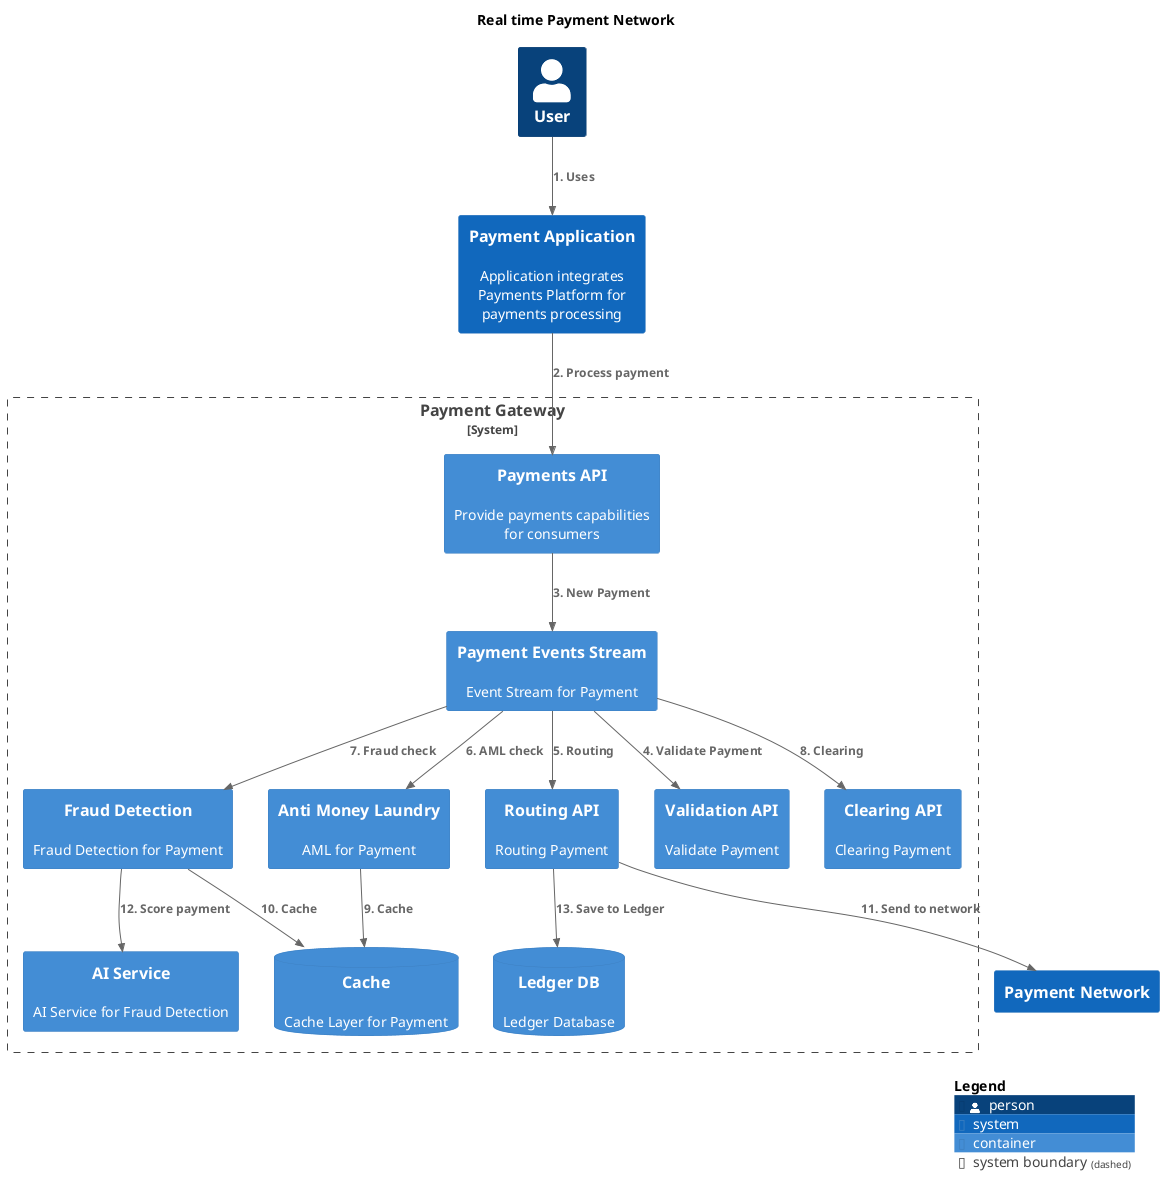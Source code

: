 @startuml
set separator none
title Real time Payment Network

top to bottom direction

!include <C4/C4>
!include <C4/C4_Context>
!include <C4/C4_Container>

System_Boundary("PaymentGateway_boundary", "Payment Gateway", $tags="") {
  Container(PaymentGateway.PaymentEventsStream, "Payment Events Stream", $techn="", $descr="Event Stream for Payment", $tags="", $link="")
  ContainerDb(PaymentGateway.Cache, "Cache", $techn="", $descr="Cache Layer for Payment", $tags="", $link="")
  Container(PaymentGateway.RoutingAPI, "Routing API", $techn="", $descr="Routing Payment", $tags="", $link="")
  Container(PaymentGateway.AntiMoneyLaundry, "Anti Money Laundry", $techn="", $descr="AML for Payment", $tags="", $link="")
  Container(PaymentGateway.FraudDetection, "Fraud Detection", $techn="", $descr="Fraud Detection for Payment", $tags="", $link="")
  Container(PaymentGateway.AIService, "AI Service", $techn="", $descr="AI Service for Fraud Detection", $tags="", $link="")
  ContainerDb(PaymentGateway.LedgerDB, "Ledger DB", $techn="", $descr="Ledger Database", $tags="", $link="")
  Container(PaymentGateway.PaymentsAPI, "Payments API", $techn="", $descr="Provide payments capabilities for consumers", $tags="", $link="")
  Container(PaymentGateway.ValidationAPI, "Validation API", $techn="", $descr="Validate Payment", $tags="", $link="")
  Container(PaymentGateway.ClearingAPI, "Clearing API", $techn="", $descr="Clearing Payment", $tags="", $link="")
}

Person(User, "User", $descr="", $tags="", $link="")
System(PaymentApplication, "Payment Application", $descr="Application integrates Payments Platform for payments processing", $tags="", $link="")
System(PaymentNetwork, "Payment Network", $descr="", $tags="", $link="")

Rel(User, PaymentApplication, "1. Uses", $techn="", $tags="", $link="")
Rel(PaymentApplication, PaymentGateway.PaymentsAPI, "2. Process payment", $techn="", $tags="", $link="")
Rel(PaymentGateway.PaymentsAPI, PaymentGateway.PaymentEventsStream, "3. New Payment", $techn="", $tags="", $link="")
Rel(PaymentGateway.PaymentEventsStream, PaymentGateway.ValidationAPI, "4. Validate Payment", $techn="", $tags="", $link="")
Rel(PaymentGateway.PaymentEventsStream, PaymentGateway.RoutingAPI, "5. Routing", $techn="", $tags="", $link="")
Rel(PaymentGateway.PaymentEventsStream, PaymentGateway.AntiMoneyLaundry, "6. AML check", $techn="", $tags="", $link="")
Rel(PaymentGateway.PaymentEventsStream, PaymentGateway.FraudDetection, "7. Fraud check", $techn="", $tags="", $link="")
Rel(PaymentGateway.PaymentEventsStream, PaymentGateway.ClearingAPI, "8. Clearing", $techn="", $tags="", $link="")
Rel(PaymentGateway.AntiMoneyLaundry, PaymentGateway.Cache, "9. Cache", $techn="", $tags="", $link="")
Rel(PaymentGateway.FraudDetection, PaymentGateway.Cache, "10. Cache", $techn="", $tags="", $link="")
Rel(PaymentGateway.RoutingAPI, PaymentNetwork, "11. Send to network", $techn="", $tags="", $link="")
Rel(PaymentGateway.FraudDetection, PaymentGateway.AIService, "12. Score payment", $techn="", $tags="", $link="")
Rel(PaymentGateway.RoutingAPI, PaymentGateway.LedgerDB, "13. Save to Ledger", $techn="", $tags="", $link="")

SHOW_LEGEND(true)
@enduml
